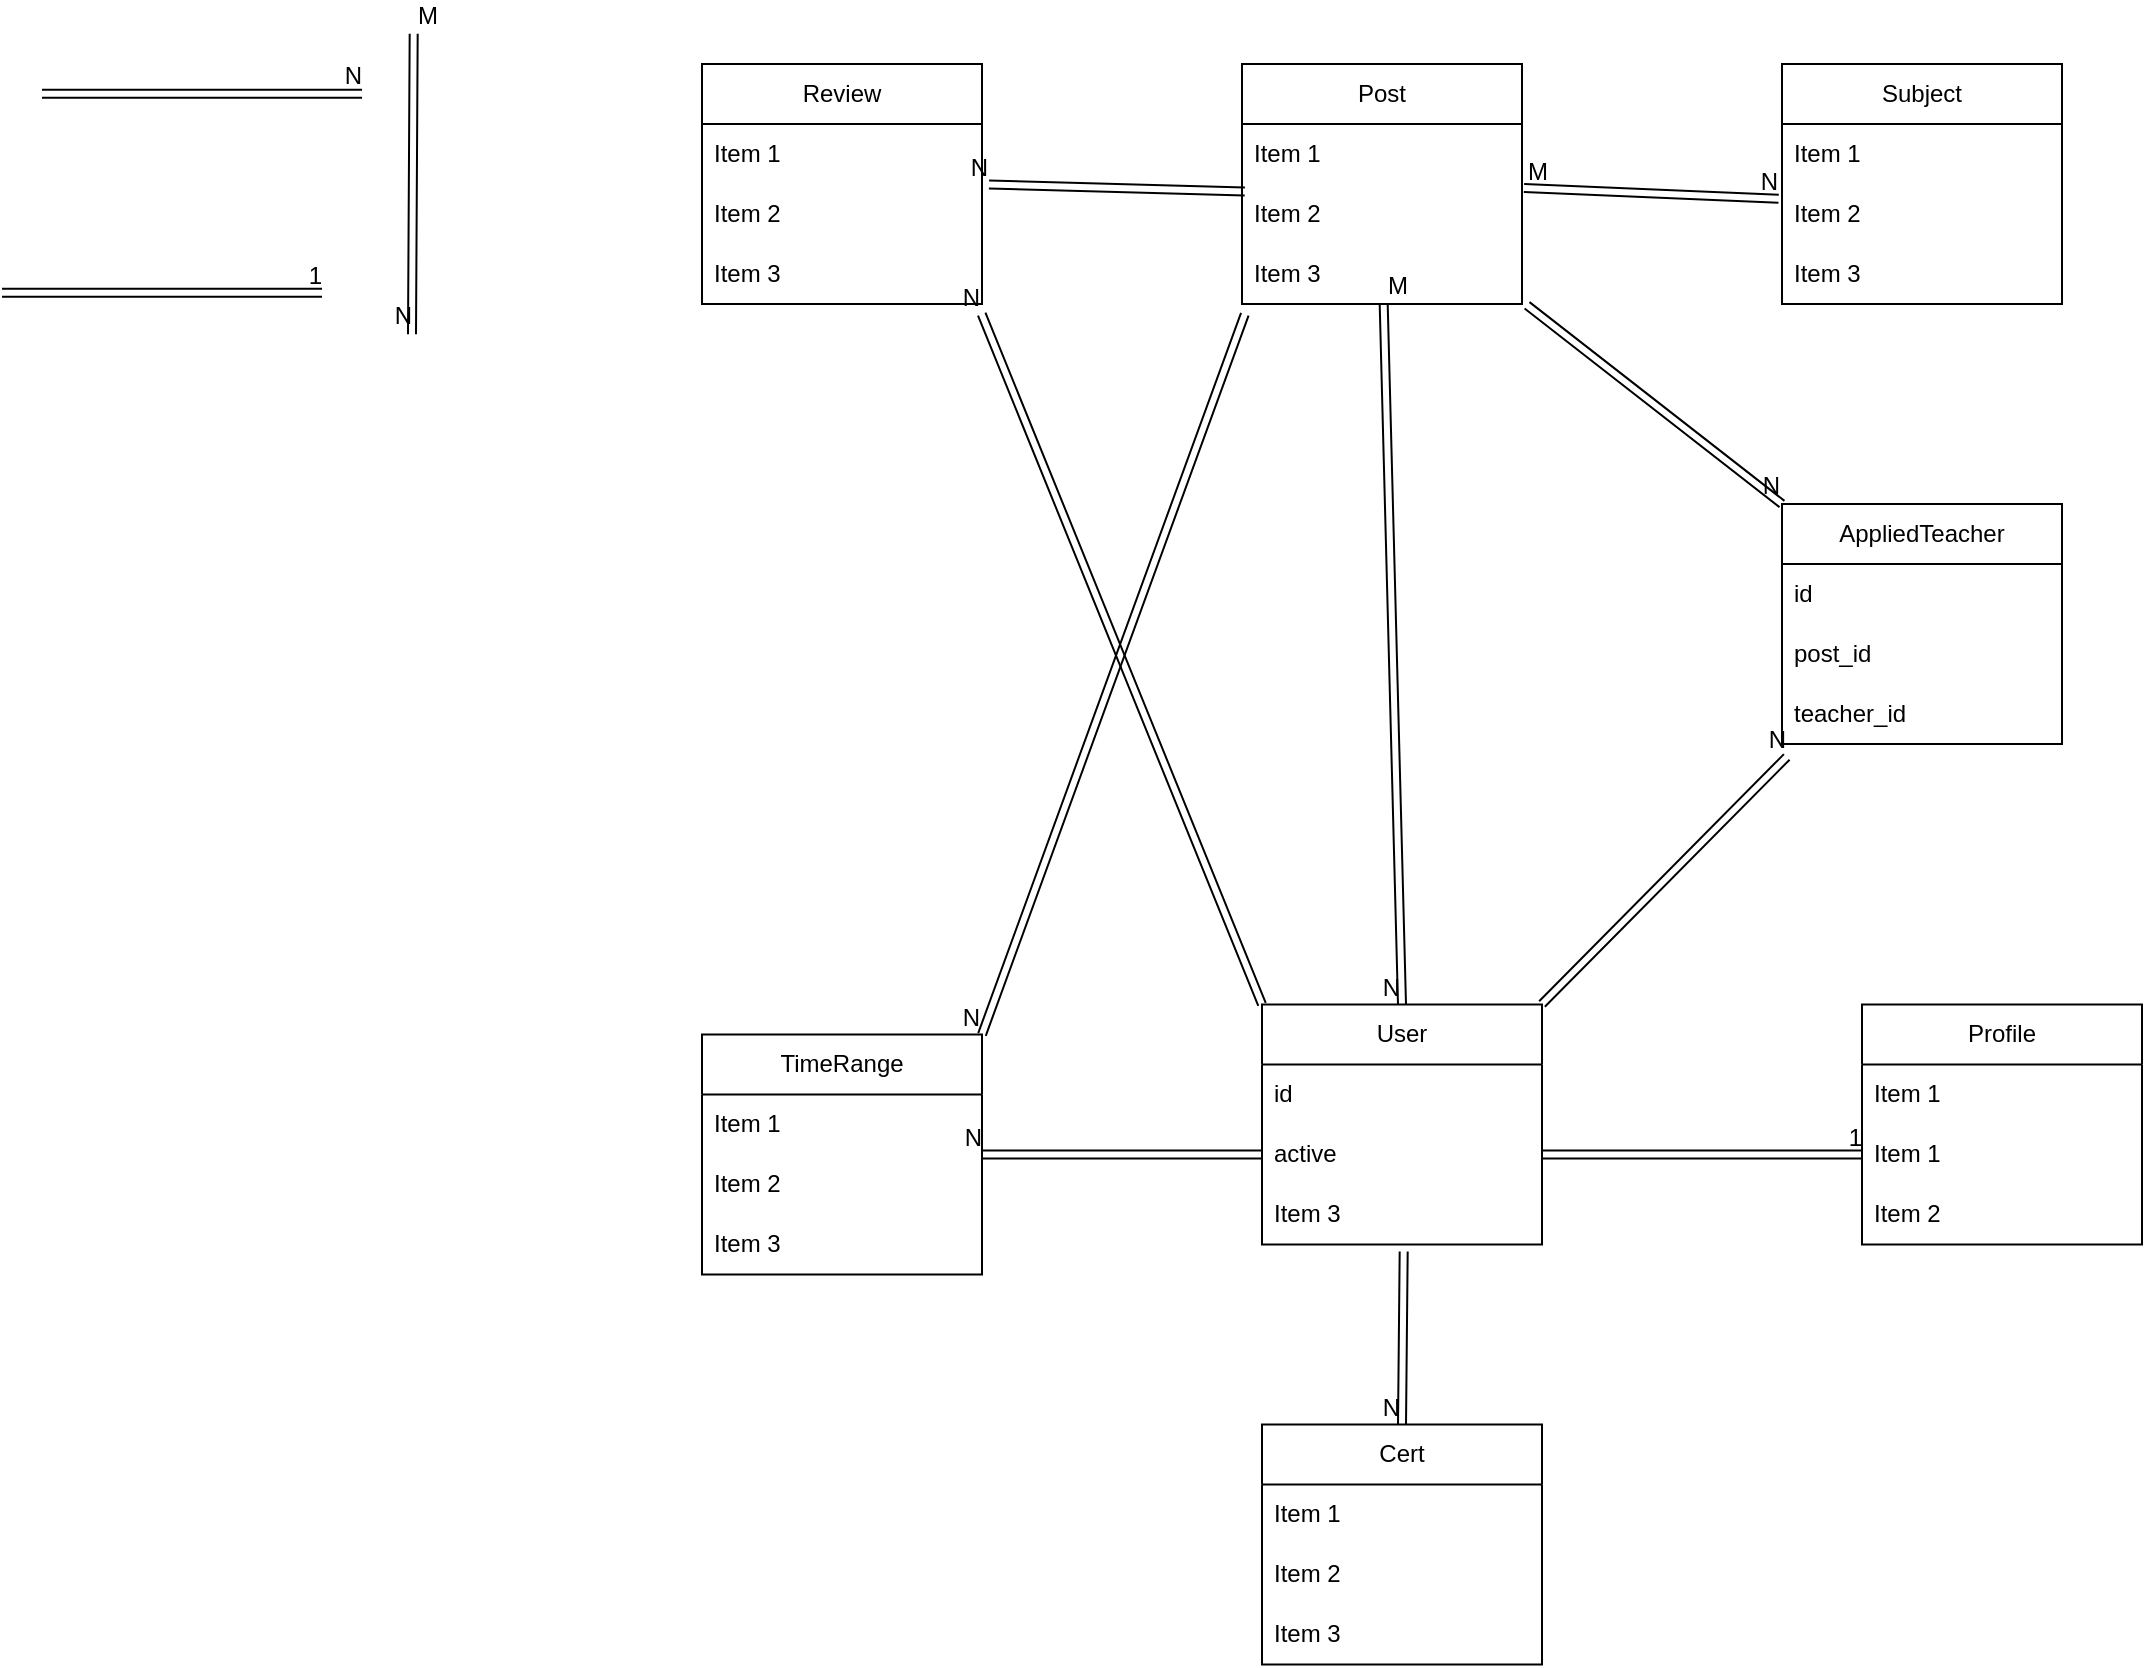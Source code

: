 <mxfile version="20.6.0" type="github"><diagram id="4R4UzERNiVHyKOqKWShv" name="Page-1"><mxGraphModel dx="2299" dy="691" grid="1" gridSize="10" guides="1" tooltips="1" connect="1" arrows="1" fold="1" page="1" pageScale="1" pageWidth="850" pageHeight="1100" math="0" shadow="0"><root><mxCell id="0"/><mxCell id="1" parent="0"/><mxCell id="f7bFVLpP6FKDPt4WR5Cf-1" value="Post" style="swimlane;fontStyle=0;childLayout=stackLayout;horizontal=1;startSize=30;horizontalStack=0;resizeParent=1;resizeParentMax=0;resizeLast=0;collapsible=1;marginBottom=0;whiteSpace=wrap;html=1;" parent="1" vertex="1"><mxGeometry x="370" y="60" width="140" height="120" as="geometry"/></mxCell><mxCell id="f7bFVLpP6FKDPt4WR5Cf-2" value="Item 1" style="text;strokeColor=none;fillColor=none;align=left;verticalAlign=middle;spacingLeft=4;spacingRight=4;overflow=hidden;points=[[0,0.5],[1,0.5]];portConstraint=eastwest;rotatable=0;whiteSpace=wrap;html=1;" parent="f7bFVLpP6FKDPt4WR5Cf-1" vertex="1"><mxGeometry y="30" width="140" height="30" as="geometry"/></mxCell><mxCell id="f7bFVLpP6FKDPt4WR5Cf-3" value="Item 2" style="text;strokeColor=none;fillColor=none;align=left;verticalAlign=middle;spacingLeft=4;spacingRight=4;overflow=hidden;points=[[0,0.5],[1,0.5]];portConstraint=eastwest;rotatable=0;whiteSpace=wrap;html=1;" parent="f7bFVLpP6FKDPt4WR5Cf-1" vertex="1"><mxGeometry y="60" width="140" height="30" as="geometry"/></mxCell><mxCell id="f7bFVLpP6FKDPt4WR5Cf-4" value="Item 3" style="text;strokeColor=none;fillColor=none;align=left;verticalAlign=middle;spacingLeft=4;spacingRight=4;overflow=hidden;points=[[0,0.5],[1,0.5]];portConstraint=eastwest;rotatable=0;whiteSpace=wrap;html=1;" parent="f7bFVLpP6FKDPt4WR5Cf-1" vertex="1"><mxGeometry y="90" width="140" height="30" as="geometry"/></mxCell><mxCell id="f7bFVLpP6FKDPt4WR5Cf-5" value="Subject" style="swimlane;fontStyle=0;childLayout=stackLayout;horizontal=1;startSize=30;horizontalStack=0;resizeParent=1;resizeParentMax=0;resizeLast=0;collapsible=1;marginBottom=0;whiteSpace=wrap;html=1;" parent="1" vertex="1"><mxGeometry x="640" y="60" width="140" height="120" as="geometry"/></mxCell><mxCell id="f7bFVLpP6FKDPt4WR5Cf-6" value="Item 1" style="text;strokeColor=none;fillColor=none;align=left;verticalAlign=middle;spacingLeft=4;spacingRight=4;overflow=hidden;points=[[0,0.5],[1,0.5]];portConstraint=eastwest;rotatable=0;whiteSpace=wrap;html=1;" parent="f7bFVLpP6FKDPt4WR5Cf-5" vertex="1"><mxGeometry y="30" width="140" height="30" as="geometry"/></mxCell><mxCell id="f7bFVLpP6FKDPt4WR5Cf-7" value="Item 2" style="text;strokeColor=none;fillColor=none;align=left;verticalAlign=middle;spacingLeft=4;spacingRight=4;overflow=hidden;points=[[0,0.5],[1,0.5]];portConstraint=eastwest;rotatable=0;whiteSpace=wrap;html=1;" parent="f7bFVLpP6FKDPt4WR5Cf-5" vertex="1"><mxGeometry y="60" width="140" height="30" as="geometry"/></mxCell><mxCell id="f7bFVLpP6FKDPt4WR5Cf-8" value="Item 3" style="text;strokeColor=none;fillColor=none;align=left;verticalAlign=middle;spacingLeft=4;spacingRight=4;overflow=hidden;points=[[0,0.5],[1,0.5]];portConstraint=eastwest;rotatable=0;whiteSpace=wrap;html=1;" parent="f7bFVLpP6FKDPt4WR5Cf-5" vertex="1"><mxGeometry y="90" width="140" height="30" as="geometry"/></mxCell><mxCell id="f7bFVLpP6FKDPt4WR5Cf-9" value="Review" style="swimlane;fontStyle=0;childLayout=stackLayout;horizontal=1;startSize=30;horizontalStack=0;resizeParent=1;resizeParentMax=0;resizeLast=0;collapsible=1;marginBottom=0;whiteSpace=wrap;html=1;" parent="1" vertex="1"><mxGeometry x="100" y="60" width="140" height="120" as="geometry"/></mxCell><mxCell id="f7bFVLpP6FKDPt4WR5Cf-10" value="Item 1" style="text;strokeColor=none;fillColor=none;align=left;verticalAlign=middle;spacingLeft=4;spacingRight=4;overflow=hidden;points=[[0,0.5],[1,0.5]];portConstraint=eastwest;rotatable=0;whiteSpace=wrap;html=1;" parent="f7bFVLpP6FKDPt4WR5Cf-9" vertex="1"><mxGeometry y="30" width="140" height="30" as="geometry"/></mxCell><mxCell id="f7bFVLpP6FKDPt4WR5Cf-11" value="Item 2" style="text;strokeColor=none;fillColor=none;align=left;verticalAlign=middle;spacingLeft=4;spacingRight=4;overflow=hidden;points=[[0,0.5],[1,0.5]];portConstraint=eastwest;rotatable=0;whiteSpace=wrap;html=1;" parent="f7bFVLpP6FKDPt4WR5Cf-9" vertex="1"><mxGeometry y="60" width="140" height="30" as="geometry"/></mxCell><mxCell id="f7bFVLpP6FKDPt4WR5Cf-12" value="Item 3" style="text;strokeColor=none;fillColor=none;align=left;verticalAlign=middle;spacingLeft=4;spacingRight=4;overflow=hidden;points=[[0,0.5],[1,0.5]];portConstraint=eastwest;rotatable=0;whiteSpace=wrap;html=1;" parent="f7bFVLpP6FKDPt4WR5Cf-9" vertex="1"><mxGeometry y="90" width="140" height="30" as="geometry"/></mxCell><mxCell id="f7bFVLpP6FKDPt4WR5Cf-13" value="TimeRange" style="swimlane;fontStyle=0;childLayout=stackLayout;horizontal=1;startSize=30;horizontalStack=0;resizeParent=1;resizeParentMax=0;resizeLast=0;collapsible=1;marginBottom=0;whiteSpace=wrap;html=1;" parent="1" vertex="1"><mxGeometry x="100" y="545.21" width="140" height="120" as="geometry"/></mxCell><mxCell id="f7bFVLpP6FKDPt4WR5Cf-14" value="Item 1" style="text;strokeColor=none;fillColor=none;align=left;verticalAlign=middle;spacingLeft=4;spacingRight=4;overflow=hidden;points=[[0,0.5],[1,0.5]];portConstraint=eastwest;rotatable=0;whiteSpace=wrap;html=1;" parent="f7bFVLpP6FKDPt4WR5Cf-13" vertex="1"><mxGeometry y="30" width="140" height="30" as="geometry"/></mxCell><mxCell id="f7bFVLpP6FKDPt4WR5Cf-15" value="Item 2" style="text;strokeColor=none;fillColor=none;align=left;verticalAlign=middle;spacingLeft=4;spacingRight=4;overflow=hidden;points=[[0,0.5],[1,0.5]];portConstraint=eastwest;rotatable=0;whiteSpace=wrap;html=1;" parent="f7bFVLpP6FKDPt4WR5Cf-13" vertex="1"><mxGeometry y="60" width="140" height="30" as="geometry"/></mxCell><mxCell id="f7bFVLpP6FKDPt4WR5Cf-16" value="Item 3" style="text;strokeColor=none;fillColor=none;align=left;verticalAlign=middle;spacingLeft=4;spacingRight=4;overflow=hidden;points=[[0,0.5],[1,0.5]];portConstraint=eastwest;rotatable=0;whiteSpace=wrap;html=1;" parent="f7bFVLpP6FKDPt4WR5Cf-13" vertex="1"><mxGeometry y="90" width="140" height="30" as="geometry"/></mxCell><mxCell id="f7bFVLpP6FKDPt4WR5Cf-17" value="User" style="swimlane;fontStyle=0;childLayout=stackLayout;horizontal=1;startSize=30;horizontalStack=0;resizeParent=1;resizeParentMax=0;resizeLast=0;collapsible=1;marginBottom=0;whiteSpace=wrap;html=1;" parent="1" vertex="1"><mxGeometry x="380" y="530.21" width="140" height="120" as="geometry"/></mxCell><mxCell id="f7bFVLpP6FKDPt4WR5Cf-18" value="id" style="text;strokeColor=none;fillColor=none;align=left;verticalAlign=middle;spacingLeft=4;spacingRight=4;overflow=hidden;points=[[0,0.5],[1,0.5]];portConstraint=eastwest;rotatable=0;whiteSpace=wrap;html=1;" parent="f7bFVLpP6FKDPt4WR5Cf-17" vertex="1"><mxGeometry y="30" width="140" height="30" as="geometry"/></mxCell><mxCell id="f7bFVLpP6FKDPt4WR5Cf-19" value="active" style="text;strokeColor=none;fillColor=none;align=left;verticalAlign=middle;spacingLeft=4;spacingRight=4;overflow=hidden;points=[[0,0.5],[1,0.5]];portConstraint=eastwest;rotatable=0;whiteSpace=wrap;html=1;" parent="f7bFVLpP6FKDPt4WR5Cf-17" vertex="1"><mxGeometry y="60" width="140" height="30" as="geometry"/></mxCell><mxCell id="f7bFVLpP6FKDPt4WR5Cf-20" value="Item 3" style="text;strokeColor=none;fillColor=none;align=left;verticalAlign=middle;spacingLeft=4;spacingRight=4;overflow=hidden;points=[[0,0.5],[1,0.5]];portConstraint=eastwest;rotatable=0;whiteSpace=wrap;html=1;" parent="f7bFVLpP6FKDPt4WR5Cf-17" vertex="1"><mxGeometry y="90" width="140" height="30" as="geometry"/></mxCell><mxCell id="f7bFVLpP6FKDPt4WR5Cf-21" value="Cert" style="swimlane;fontStyle=0;childLayout=stackLayout;horizontal=1;startSize=30;horizontalStack=0;resizeParent=1;resizeParentMax=0;resizeLast=0;collapsible=1;marginBottom=0;whiteSpace=wrap;html=1;" parent="1" vertex="1"><mxGeometry x="380" y="740.21" width="140" height="120" as="geometry"/></mxCell><mxCell id="f7bFVLpP6FKDPt4WR5Cf-22" value="Item 1" style="text;strokeColor=none;fillColor=none;align=left;verticalAlign=middle;spacingLeft=4;spacingRight=4;overflow=hidden;points=[[0,0.5],[1,0.5]];portConstraint=eastwest;rotatable=0;whiteSpace=wrap;html=1;" parent="f7bFVLpP6FKDPt4WR5Cf-21" vertex="1"><mxGeometry y="30" width="140" height="30" as="geometry"/></mxCell><mxCell id="f7bFVLpP6FKDPt4WR5Cf-23" value="Item 2" style="text;strokeColor=none;fillColor=none;align=left;verticalAlign=middle;spacingLeft=4;spacingRight=4;overflow=hidden;points=[[0,0.5],[1,0.5]];portConstraint=eastwest;rotatable=0;whiteSpace=wrap;html=1;" parent="f7bFVLpP6FKDPt4WR5Cf-21" vertex="1"><mxGeometry y="60" width="140" height="30" as="geometry"/></mxCell><mxCell id="f7bFVLpP6FKDPt4WR5Cf-24" value="Item 3" style="text;strokeColor=none;fillColor=none;align=left;verticalAlign=middle;spacingLeft=4;spacingRight=4;overflow=hidden;points=[[0,0.5],[1,0.5]];portConstraint=eastwest;rotatable=0;whiteSpace=wrap;html=1;" parent="f7bFVLpP6FKDPt4WR5Cf-21" vertex="1"><mxGeometry y="90" width="140" height="30" as="geometry"/></mxCell><mxCell id="f7bFVLpP6FKDPt4WR5Cf-25" value="Profile" style="swimlane;fontStyle=0;childLayout=stackLayout;horizontal=1;startSize=30;horizontalStack=0;resizeParent=1;resizeParentMax=0;resizeLast=0;collapsible=1;marginBottom=0;whiteSpace=wrap;html=1;" parent="1" vertex="1"><mxGeometry x="680" y="530.21" width="140" height="120" as="geometry"/></mxCell><mxCell id="f7bFVLpP6FKDPt4WR5Cf-44" value="Item 1" style="text;strokeColor=none;fillColor=none;align=left;verticalAlign=middle;spacingLeft=4;spacingRight=4;overflow=hidden;points=[[0,0.5],[1,0.5]];portConstraint=eastwest;rotatable=0;whiteSpace=wrap;html=1;" parent="f7bFVLpP6FKDPt4WR5Cf-25" vertex="1"><mxGeometry y="30" width="140" height="30" as="geometry"/></mxCell><mxCell id="f7bFVLpP6FKDPt4WR5Cf-26" value="Item 1" style="text;strokeColor=none;fillColor=none;align=left;verticalAlign=middle;spacingLeft=4;spacingRight=4;overflow=hidden;points=[[0,0.5],[1,0.5]];portConstraint=eastwest;rotatable=0;whiteSpace=wrap;html=1;" parent="f7bFVLpP6FKDPt4WR5Cf-25" vertex="1"><mxGeometry y="60" width="140" height="30" as="geometry"/></mxCell><mxCell id="f7bFVLpP6FKDPt4WR5Cf-27" value="Item 2" style="text;strokeColor=none;fillColor=none;align=left;verticalAlign=middle;spacingLeft=4;spacingRight=4;overflow=hidden;points=[[0,0.5],[1,0.5]];portConstraint=eastwest;rotatable=0;whiteSpace=wrap;html=1;" parent="f7bFVLpP6FKDPt4WR5Cf-25" vertex="1"><mxGeometry y="90" width="140" height="30" as="geometry"/></mxCell><mxCell id="f7bFVLpP6FKDPt4WR5Cf-31" value="" style="shape=link;html=1;rounded=0;exitX=1;exitY=0.5;exitDx=0;exitDy=0;entryX=0;entryY=0.5;entryDx=0;entryDy=0;" parent="1" source="f7bFVLpP6FKDPt4WR5Cf-19" target="f7bFVLpP6FKDPt4WR5Cf-26" edge="1"><mxGeometry relative="1" as="geometry"><mxPoint x="520" y="560.21" as="sourcePoint"/><mxPoint x="680" y="560.21" as="targetPoint"/></mxGeometry></mxCell><mxCell id="f7bFVLpP6FKDPt4WR5Cf-32" value="1" style="resizable=0;html=1;align=right;verticalAlign=bottom;" parent="f7bFVLpP6FKDPt4WR5Cf-31" connectable="0" vertex="1"><mxGeometry x="1" relative="1" as="geometry"/></mxCell><mxCell id="f7bFVLpP6FKDPt4WR5Cf-33" value="" style="shape=link;html=1;rounded=0;entryX=0.017;entryY=1.215;entryDx=0;entryDy=0;entryPerimeter=0;" parent="1" target="f7bFVLpP6FKDPt4WR5Cf-66" edge="1"><mxGeometry relative="1" as="geometry"><mxPoint x="520" y="530" as="sourcePoint"/><mxPoint x="650" y="450.0" as="targetPoint"/></mxGeometry></mxCell><mxCell id="f7bFVLpP6FKDPt4WR5Cf-34" value="N" style="resizable=0;html=1;align=right;verticalAlign=bottom;" parent="f7bFVLpP6FKDPt4WR5Cf-33" connectable="0" vertex="1"><mxGeometry x="1" relative="1" as="geometry"/></mxCell><mxCell id="f7bFVLpP6FKDPt4WR5Cf-35" value="" style="shape=link;html=1;rounded=0;entryX=0.5;entryY=0;entryDx=0;entryDy=0;exitX=0.506;exitY=0.993;exitDx=0;exitDy=0;exitPerimeter=0;" parent="1" source="f7bFVLpP6FKDPt4WR5Cf-4" target="f7bFVLpP6FKDPt4WR5Cf-17" edge="1"><mxGeometry relative="1" as="geometry"><mxPoint x="250" y="240" as="sourcePoint"/><mxPoint x="410" y="240" as="targetPoint"/></mxGeometry></mxCell><mxCell id="f7bFVLpP6FKDPt4WR5Cf-36" value="M" style="resizable=0;html=1;align=left;verticalAlign=bottom;" parent="f7bFVLpP6FKDPt4WR5Cf-35" connectable="0" vertex="1"><mxGeometry x="-1" relative="1" as="geometry"/></mxCell><mxCell id="f7bFVLpP6FKDPt4WR5Cf-37" value="N" style="resizable=0;html=1;align=right;verticalAlign=bottom;" parent="f7bFVLpP6FKDPt4WR5Cf-35" connectable="0" vertex="1"><mxGeometry x="1" relative="1" as="geometry"/></mxCell><mxCell id="f7bFVLpP6FKDPt4WR5Cf-38" value="" style="shape=link;html=1;rounded=0;" parent="1" edge="1"><mxGeometry relative="1" as="geometry"><mxPoint x="-250" y="174.4" as="sourcePoint"/><mxPoint x="-90" y="174.4" as="targetPoint"/></mxGeometry></mxCell><mxCell id="f7bFVLpP6FKDPt4WR5Cf-39" value="1" style="resizable=0;html=1;align=right;verticalAlign=bottom;" parent="f7bFVLpP6FKDPt4WR5Cf-38" connectable="0" vertex="1"><mxGeometry x="1" relative="1" as="geometry"/></mxCell><mxCell id="f7bFVLpP6FKDPt4WR5Cf-40" value="" style="shape=link;html=1;rounded=0;exitX=0.506;exitY=1.119;exitDx=0;exitDy=0;exitPerimeter=0;entryX=0.5;entryY=0;entryDx=0;entryDy=0;" parent="1" source="f7bFVLpP6FKDPt4WR5Cf-20" target="f7bFVLpP6FKDPt4WR5Cf-21" edge="1"><mxGeometry relative="1" as="geometry"><mxPoint x="650" y="700.21" as="sourcePoint"/><mxPoint x="810" y="700.21" as="targetPoint"/></mxGeometry></mxCell><mxCell id="f7bFVLpP6FKDPt4WR5Cf-41" value="N" style="resizable=0;html=1;align=right;verticalAlign=bottom;" parent="f7bFVLpP6FKDPt4WR5Cf-40" connectable="0" vertex="1"><mxGeometry x="1" relative="1" as="geometry"/></mxCell><mxCell id="f7bFVLpP6FKDPt4WR5Cf-42" value="" style="shape=link;html=1;rounded=0;entryX=1;entryY=0.5;entryDx=0;entryDy=0;exitX=0;exitY=0.5;exitDx=0;exitDy=0;" parent="1" source="f7bFVLpP6FKDPt4WR5Cf-19" target="f7bFVLpP6FKDPt4WR5Cf-13" edge="1"><mxGeometry relative="1" as="geometry"><mxPoint x="435" y="500.21" as="sourcePoint"/><mxPoint x="275" y="500.21" as="targetPoint"/></mxGeometry></mxCell><mxCell id="f7bFVLpP6FKDPt4WR5Cf-43" value="N" style="resizable=0;html=1;align=right;verticalAlign=bottom;" parent="f7bFVLpP6FKDPt4WR5Cf-42" connectable="0" vertex="1"><mxGeometry x="1" relative="1" as="geometry"/></mxCell><mxCell id="f7bFVLpP6FKDPt4WR5Cf-45" value="" style="shape=link;html=1;rounded=0;entryX=0.5;entryY=0;entryDx=0;entryDy=0;exitX=0.506;exitY=0.993;exitDx=0;exitDy=0;exitPerimeter=0;" parent="1" edge="1"><mxGeometry relative="1" as="geometry"><mxPoint x="-44.16" y="44.9" as="sourcePoint"/><mxPoint x="-45" y="195.11" as="targetPoint"/></mxGeometry></mxCell><mxCell id="f7bFVLpP6FKDPt4WR5Cf-46" value="M" style="resizable=0;html=1;align=left;verticalAlign=bottom;" parent="f7bFVLpP6FKDPt4WR5Cf-45" connectable="0" vertex="1"><mxGeometry x="-1" relative="1" as="geometry"/></mxCell><mxCell id="f7bFVLpP6FKDPt4WR5Cf-47" value="N" style="resizable=0;html=1;align=right;verticalAlign=bottom;" parent="f7bFVLpP6FKDPt4WR5Cf-45" connectable="0" vertex="1"><mxGeometry x="1" relative="1" as="geometry"/></mxCell><mxCell id="f7bFVLpP6FKDPt4WR5Cf-48" value="" style="shape=link;html=1;rounded=0;entryX=0.999;entryY=1.17;entryDx=0;entryDy=0;entryPerimeter=0;exitX=0;exitY=0;exitDx=0;exitDy=0;" parent="1" source="f7bFVLpP6FKDPt4WR5Cf-17" target="f7bFVLpP6FKDPt4WR5Cf-12" edge="1"><mxGeometry relative="1" as="geometry"><mxPoint x="210" y="290" as="sourcePoint"/><mxPoint x="370" y="290" as="targetPoint"/></mxGeometry></mxCell><mxCell id="f7bFVLpP6FKDPt4WR5Cf-49" value="N" style="resizable=0;html=1;align=right;verticalAlign=bottom;" parent="f7bFVLpP6FKDPt4WR5Cf-48" connectable="0" vertex="1"><mxGeometry x="1" relative="1" as="geometry"/></mxCell><mxCell id="f7bFVLpP6FKDPt4WR5Cf-56" value="" style="shape=link;html=1;rounded=0;entryX=1.025;entryY=0.007;entryDx=0;entryDy=0;entryPerimeter=0;exitX=0.01;exitY=0.126;exitDx=0;exitDy=0;exitPerimeter=0;" parent="1" source="f7bFVLpP6FKDPt4WR5Cf-3" target="f7bFVLpP6FKDPt4WR5Cf-11" edge="1"><mxGeometry relative="1" as="geometry"><mxPoint x="600" y="160" as="sourcePoint"/><mxPoint x="760" y="160" as="targetPoint"/></mxGeometry></mxCell><mxCell id="f7bFVLpP6FKDPt4WR5Cf-57" value="N" style="resizable=0;html=1;align=right;verticalAlign=bottom;" parent="f7bFVLpP6FKDPt4WR5Cf-56" connectable="0" vertex="1"><mxGeometry x="1" relative="1" as="geometry"/></mxCell><mxCell id="f7bFVLpP6FKDPt4WR5Cf-58" value="" style="shape=link;html=1;rounded=0;entryX=-0.012;entryY=0.244;entryDx=0;entryDy=0;exitX=1.007;exitY=0.067;exitDx=0;exitDy=0;exitPerimeter=0;entryPerimeter=0;" parent="1" source="f7bFVLpP6FKDPt4WR5Cf-3" target="f7bFVLpP6FKDPt4WR5Cf-7" edge="1"><mxGeometry relative="1" as="geometry"><mxPoint x="600.84" y="170" as="sourcePoint"/><mxPoint x="600" y="320.21" as="targetPoint"/></mxGeometry></mxCell><mxCell id="f7bFVLpP6FKDPt4WR5Cf-59" value="M" style="resizable=0;html=1;align=left;verticalAlign=bottom;" parent="f7bFVLpP6FKDPt4WR5Cf-58" connectable="0" vertex="1"><mxGeometry x="-1" relative="1" as="geometry"/></mxCell><mxCell id="f7bFVLpP6FKDPt4WR5Cf-60" value="N" style="resizable=0;html=1;align=right;verticalAlign=bottom;" parent="f7bFVLpP6FKDPt4WR5Cf-58" connectable="0" vertex="1"><mxGeometry x="1" relative="1" as="geometry"/></mxCell><mxCell id="f7bFVLpP6FKDPt4WR5Cf-61" value="" style="shape=link;html=1;rounded=0;entryX=1;entryY=0;entryDx=0;entryDy=0;exitX=0.01;exitY=1.17;exitDx=0;exitDy=0;exitPerimeter=0;" parent="1" source="f7bFVLpP6FKDPt4WR5Cf-4" target="f7bFVLpP6FKDPt4WR5Cf-13" edge="1"><mxGeometry relative="1" as="geometry"><mxPoint x="80" y="270" as="sourcePoint"/><mxPoint x="240" y="270" as="targetPoint"/></mxGeometry></mxCell><mxCell id="f7bFVLpP6FKDPt4WR5Cf-62" value="N" style="resizable=0;html=1;align=right;verticalAlign=bottom;" parent="f7bFVLpP6FKDPt4WR5Cf-61" connectable="0" vertex="1"><mxGeometry x="1" relative="1" as="geometry"/></mxCell><mxCell id="f7bFVLpP6FKDPt4WR5Cf-63" value="AppliedTeacher" style="swimlane;fontStyle=0;childLayout=stackLayout;horizontal=1;startSize=30;horizontalStack=0;resizeParent=1;resizeParentMax=0;resizeLast=0;collapsible=1;marginBottom=0;whiteSpace=wrap;html=1;" parent="1" vertex="1"><mxGeometry x="640" y="280" width="140" height="120" as="geometry"/></mxCell><mxCell id="f7bFVLpP6FKDPt4WR5Cf-64" value="id" style="text;strokeColor=none;fillColor=none;align=left;verticalAlign=middle;spacingLeft=4;spacingRight=4;overflow=hidden;points=[[0,0.5],[1,0.5]];portConstraint=eastwest;rotatable=0;whiteSpace=wrap;html=1;" parent="f7bFVLpP6FKDPt4WR5Cf-63" vertex="1"><mxGeometry y="30" width="140" height="30" as="geometry"/></mxCell><mxCell id="f7bFVLpP6FKDPt4WR5Cf-65" value="post_id" style="text;strokeColor=none;fillColor=none;align=left;verticalAlign=middle;spacingLeft=4;spacingRight=4;overflow=hidden;points=[[0,0.5],[1,0.5]];portConstraint=eastwest;rotatable=0;whiteSpace=wrap;html=1;" parent="f7bFVLpP6FKDPt4WR5Cf-63" vertex="1"><mxGeometry y="60" width="140" height="30" as="geometry"/></mxCell><mxCell id="f7bFVLpP6FKDPt4WR5Cf-66" value="teacher_id" style="text;strokeColor=none;fillColor=none;align=left;verticalAlign=middle;spacingLeft=4;spacingRight=4;overflow=hidden;points=[[0,0.5],[1,0.5]];portConstraint=eastwest;rotatable=0;whiteSpace=wrap;html=1;" parent="f7bFVLpP6FKDPt4WR5Cf-63" vertex="1"><mxGeometry y="90" width="140" height="30" as="geometry"/></mxCell><mxCell id="f7bFVLpP6FKDPt4WR5Cf-67" value="" style="shape=link;html=1;rounded=0;" parent="1" edge="1"><mxGeometry relative="1" as="geometry"><mxPoint x="-230" y="74.9" as="sourcePoint"/><mxPoint x="-70" y="74.9" as="targetPoint"/></mxGeometry></mxCell><mxCell id="f7bFVLpP6FKDPt4WR5Cf-68" value="N" style="resizable=0;html=1;align=right;verticalAlign=bottom;" parent="f7bFVLpP6FKDPt4WR5Cf-67" connectable="0" vertex="1"><mxGeometry x="1" relative="1" as="geometry"/></mxCell><mxCell id="f7bFVLpP6FKDPt4WR5Cf-69" value="" style="shape=link;html=1;rounded=0;exitX=1.018;exitY=1.022;exitDx=0;exitDy=0;exitPerimeter=0;entryX=0;entryY=0;entryDx=0;entryDy=0;" parent="1" source="f7bFVLpP6FKDPt4WR5Cf-4" target="f7bFVLpP6FKDPt4WR5Cf-63" edge="1"><mxGeometry relative="1" as="geometry"><mxPoint x="30" y="370.0" as="sourcePoint"/><mxPoint x="190" y="370.0" as="targetPoint"/></mxGeometry></mxCell><mxCell id="f7bFVLpP6FKDPt4WR5Cf-70" value="N" style="resizable=0;html=1;align=right;verticalAlign=bottom;" parent="f7bFVLpP6FKDPt4WR5Cf-69" connectable="0" vertex="1"><mxGeometry x="1" relative="1" as="geometry"/></mxCell></root></mxGraphModel></diagram></mxfile>
